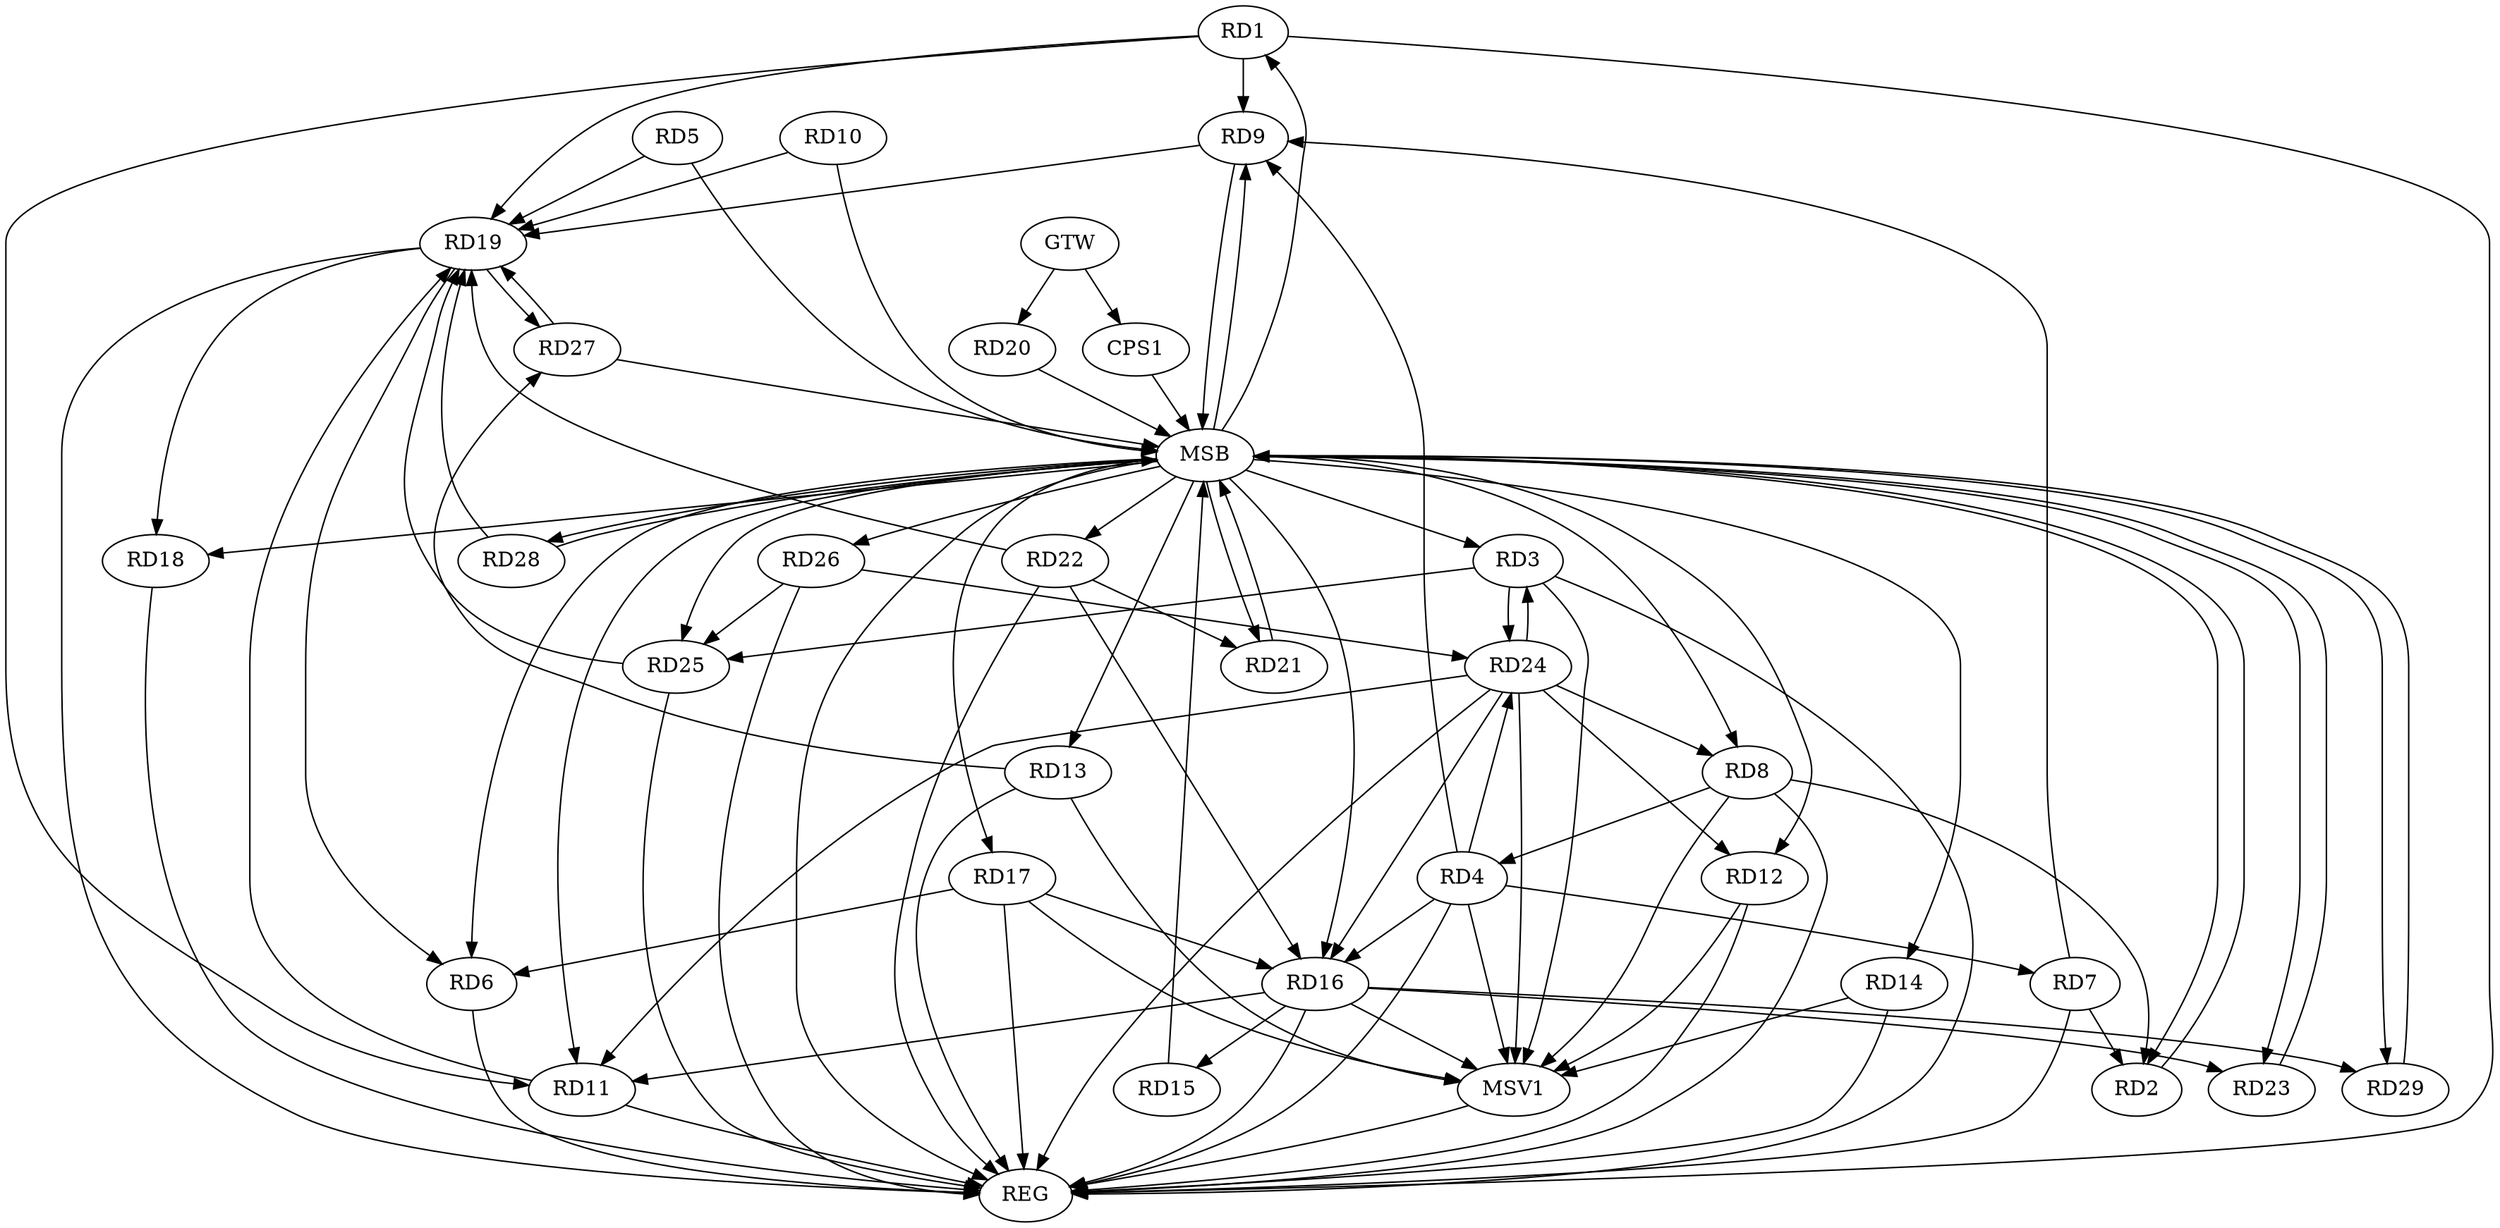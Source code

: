 strict digraph G {
  RD1 [ label="RD1" ];
  RD2 [ label="RD2" ];
  RD3 [ label="RD3" ];
  RD4 [ label="RD4" ];
  RD5 [ label="RD5" ];
  RD6 [ label="RD6" ];
  RD7 [ label="RD7" ];
  RD8 [ label="RD8" ];
  RD9 [ label="RD9" ];
  RD10 [ label="RD10" ];
  RD11 [ label="RD11" ];
  RD12 [ label="RD12" ];
  RD13 [ label="RD13" ];
  RD14 [ label="RD14" ];
  RD15 [ label="RD15" ];
  RD16 [ label="RD16" ];
  RD17 [ label="RD17" ];
  RD18 [ label="RD18" ];
  RD19 [ label="RD19" ];
  RD20 [ label="RD20" ];
  RD21 [ label="RD21" ];
  RD22 [ label="RD22" ];
  RD23 [ label="RD23" ];
  RD24 [ label="RD24" ];
  RD25 [ label="RD25" ];
  RD26 [ label="RD26" ];
  RD27 [ label="RD27" ];
  RD28 [ label="RD28" ];
  RD29 [ label="RD29" ];
  CPS1 [ label="CPS1" ];
  GTW [ label="GTW" ];
  REG [ label="REG" ];
  MSB [ label="MSB" ];
  MSV1 [ label="MSV1" ];
  RD1 -> RD9;
  RD1 -> RD11;
  RD7 -> RD2;
  RD8 -> RD2;
  RD3 -> RD24;
  RD24 -> RD3;
  RD3 -> RD25;
  RD4 -> RD7;
  RD8 -> RD4;
  RD4 -> RD9;
  RD4 -> RD16;
  RD4 -> RD24;
  RD17 -> RD6;
  RD19 -> RD6;
  RD7 -> RD9;
  RD24 -> RD8;
  RD16 -> RD11;
  RD24 -> RD11;
  RD24 -> RD12;
  RD13 -> RD27;
  RD16 -> RD15;
  RD17 -> RD16;
  RD22 -> RD16;
  RD16 -> RD23;
  RD24 -> RD16;
  RD16 -> RD29;
  RD19 -> RD18;
  RD19 -> RD27;
  RD22 -> RD21;
  RD26 -> RD24;
  RD26 -> RD25;
  GTW -> RD20;
  GTW -> CPS1;
  RD1 -> REG;
  RD3 -> REG;
  RD4 -> REG;
  RD6 -> REG;
  RD7 -> REG;
  RD8 -> REG;
  RD11 -> REG;
  RD12 -> REG;
  RD13 -> REG;
  RD14 -> REG;
  RD16 -> REG;
  RD17 -> REG;
  RD18 -> REG;
  RD19 -> REG;
  RD22 -> REG;
  RD24 -> REG;
  RD25 -> REG;
  RD26 -> REG;
  RD2 -> MSB;
  MSB -> REG;
  RD5 -> MSB;
  MSB -> RD6;
  MSB -> RD16;
  MSB -> RD22;
  MSB -> RD28;
  RD9 -> MSB;
  MSB -> RD8;
  MSB -> RD17;
  RD10 -> MSB;
  MSB -> RD21;
  MSB -> RD25;
  RD15 -> MSB;
  MSB -> RD13;
  RD20 -> MSB;
  MSB -> RD1;
  MSB -> RD3;
  MSB -> RD12;
  MSB -> RD23;
  MSB -> RD26;
  RD21 -> MSB;
  MSB -> RD29;
  RD23 -> MSB;
  MSB -> RD2;
  MSB -> RD11;
  RD27 -> MSB;
  MSB -> RD9;
  RD28 -> MSB;
  RD29 -> MSB;
  MSB -> RD14;
  CPS1 -> MSB;
  MSB -> RD18;
  RD5 -> RD19;
  RD10 -> RD19;
  RD27 -> RD19;
  RD25 -> RD19;
  RD11 -> RD19;
  RD22 -> RD19;
  RD9 -> RD19;
  RD28 -> RD19;
  RD1 -> RD19;
  RD3 -> MSV1;
  RD4 -> MSV1;
  RD13 -> MSV1;
  RD14 -> MSV1;
  RD16 -> MSV1;
  RD17 -> MSV1;
  RD24 -> MSV1;
  RD8 -> MSV1;
  RD12 -> MSV1;
  MSV1 -> REG;
}
